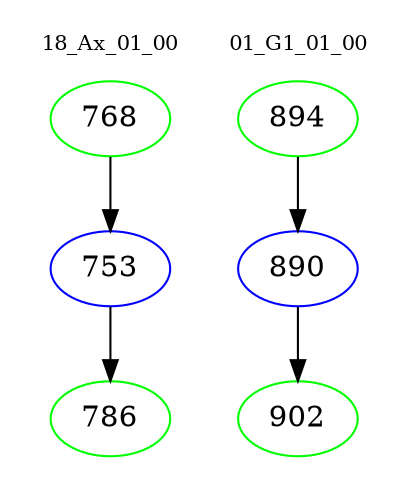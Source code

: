 digraph{
subgraph cluster_0 {
color = white
label = "18_Ax_01_00";
fontsize=10;
T0_768 [label="768", color="green"]
T0_768 -> T0_753 [color="black"]
T0_753 [label="753", color="blue"]
T0_753 -> T0_786 [color="black"]
T0_786 [label="786", color="green"]
}
subgraph cluster_1 {
color = white
label = "01_G1_01_00";
fontsize=10;
T1_894 [label="894", color="green"]
T1_894 -> T1_890 [color="black"]
T1_890 [label="890", color="blue"]
T1_890 -> T1_902 [color="black"]
T1_902 [label="902", color="green"]
}
}
